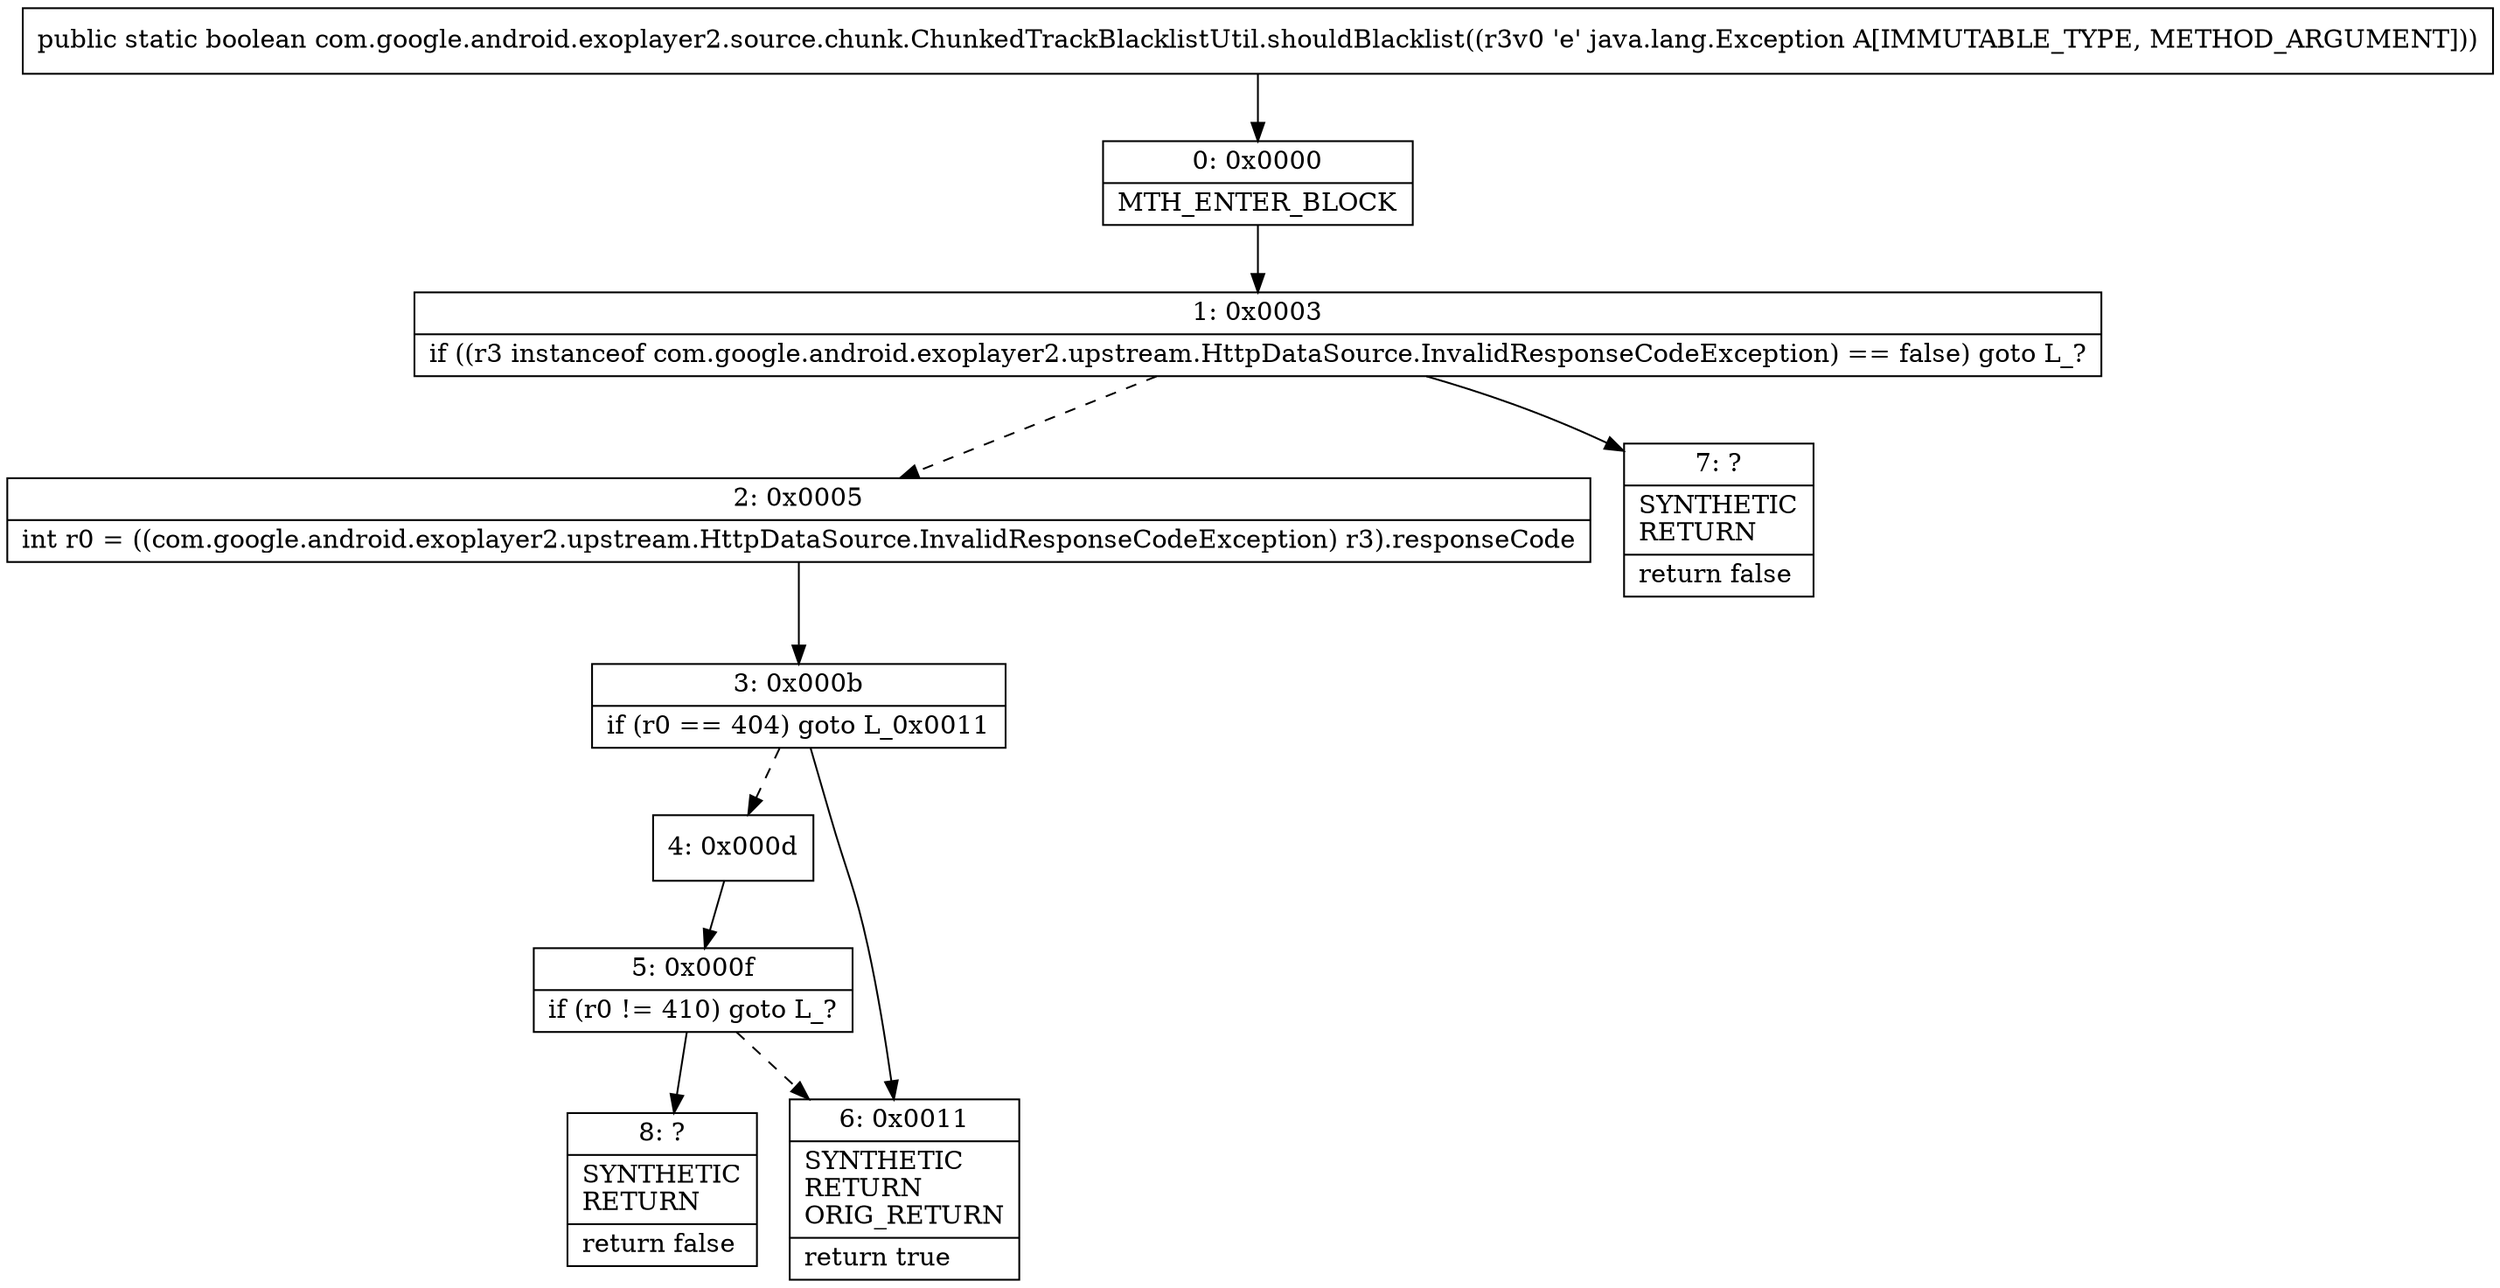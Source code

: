 digraph "CFG forcom.google.android.exoplayer2.source.chunk.ChunkedTrackBlacklistUtil.shouldBlacklist(Ljava\/lang\/Exception;)Z" {
Node_0 [shape=record,label="{0\:\ 0x0000|MTH_ENTER_BLOCK\l}"];
Node_1 [shape=record,label="{1\:\ 0x0003|if ((r3 instanceof com.google.android.exoplayer2.upstream.HttpDataSource.InvalidResponseCodeException) == false) goto L_?\l}"];
Node_2 [shape=record,label="{2\:\ 0x0005|int r0 = ((com.google.android.exoplayer2.upstream.HttpDataSource.InvalidResponseCodeException) r3).responseCode\l}"];
Node_3 [shape=record,label="{3\:\ 0x000b|if (r0 == 404) goto L_0x0011\l}"];
Node_4 [shape=record,label="{4\:\ 0x000d}"];
Node_5 [shape=record,label="{5\:\ 0x000f|if (r0 != 410) goto L_?\l}"];
Node_6 [shape=record,label="{6\:\ 0x0011|SYNTHETIC\lRETURN\lORIG_RETURN\l|return true\l}"];
Node_7 [shape=record,label="{7\:\ ?|SYNTHETIC\lRETURN\l|return false\l}"];
Node_8 [shape=record,label="{8\:\ ?|SYNTHETIC\lRETURN\l|return false\l}"];
MethodNode[shape=record,label="{public static boolean com.google.android.exoplayer2.source.chunk.ChunkedTrackBlacklistUtil.shouldBlacklist((r3v0 'e' java.lang.Exception A[IMMUTABLE_TYPE, METHOD_ARGUMENT])) }"];
MethodNode -> Node_0;
Node_0 -> Node_1;
Node_1 -> Node_2[style=dashed];
Node_1 -> Node_7;
Node_2 -> Node_3;
Node_3 -> Node_4[style=dashed];
Node_3 -> Node_6;
Node_4 -> Node_5;
Node_5 -> Node_6[style=dashed];
Node_5 -> Node_8;
}

